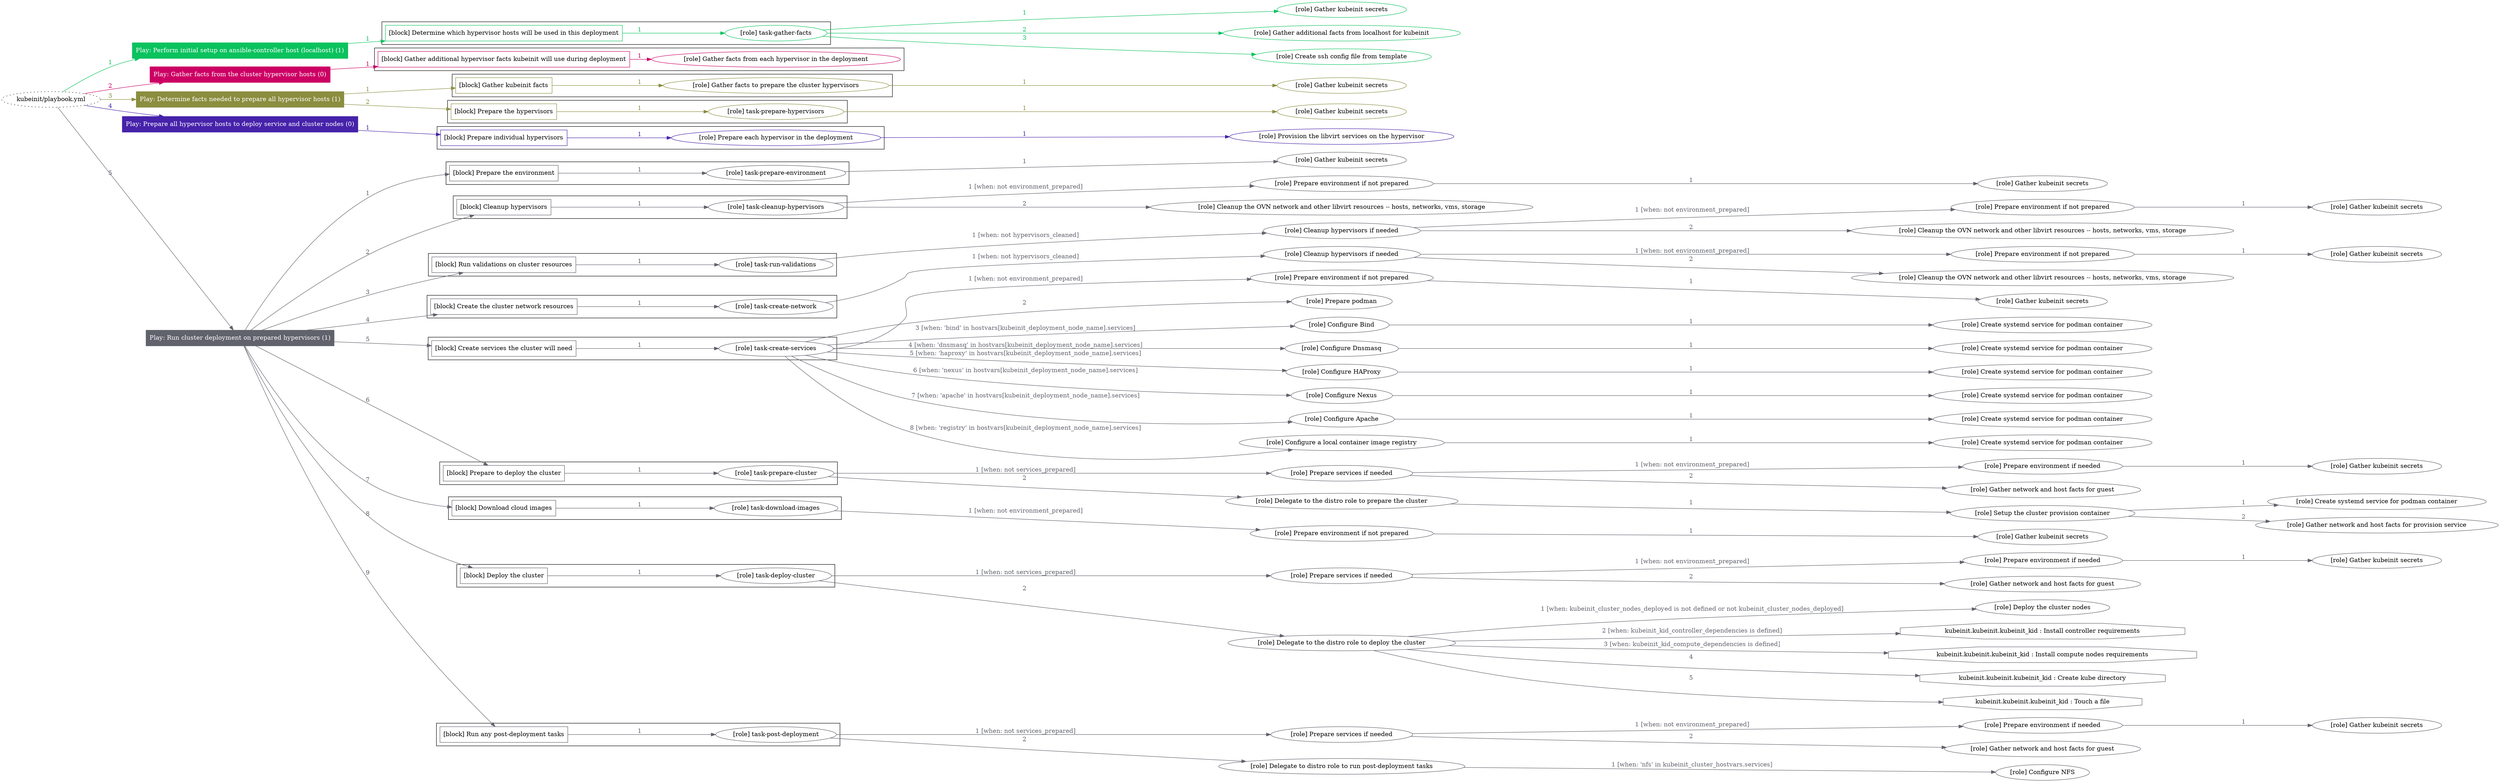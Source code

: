 digraph {
	graph [concentrate=true ordering=in rankdir=LR ratio=fill]
	edge [esep=5 sep=10]
	"kubeinit/playbook.yml" [URL="/home/runner/work/kubeinit/kubeinit/kubeinit/playbook.yml" id=playbook_d04b9fac style=dotted]
	play_dae2b257 [label="Play: Perform initial setup on ansible-controller host (localhost) (1)" URL="/home/runner/work/kubeinit/kubeinit/kubeinit/playbook.yml" color="#0ac25e" fontcolor="#ffffff" id=play_dae2b257 shape=box style=filled tooltip=localhost]
	"kubeinit/playbook.yml" -> play_dae2b257 [label="1 " color="#0ac25e" fontcolor="#0ac25e" id=edge_b0525928 labeltooltip="1 " tooltip="1 "]
	subgraph "Gather kubeinit secrets" {
		role_68f871bd [label="[role] Gather kubeinit secrets" URL="/home/runner/.ansible/collections/ansible_collections/kubeinit/kubeinit/roles/kubeinit_prepare/tasks/build_hypervisors_group.yml" color="#0ac25e" id=role_68f871bd tooltip="Gather kubeinit secrets"]
	}
	subgraph "Gather additional facts from localhost for kubeinit" {
		role_bbd6be92 [label="[role] Gather additional facts from localhost for kubeinit" URL="/home/runner/.ansible/collections/ansible_collections/kubeinit/kubeinit/roles/kubeinit_prepare/tasks/build_hypervisors_group.yml" color="#0ac25e" id=role_bbd6be92 tooltip="Gather additional facts from localhost for kubeinit"]
	}
	subgraph "Create ssh config file from template" {
		role_c55b4de2 [label="[role] Create ssh config file from template" URL="/home/runner/.ansible/collections/ansible_collections/kubeinit/kubeinit/roles/kubeinit_prepare/tasks/build_hypervisors_group.yml" color="#0ac25e" id=role_c55b4de2 tooltip="Create ssh config file from template"]
	}
	subgraph "task-gather-facts" {
		role_cd2ef3f7 [label="[role] task-gather-facts" URL="/home/runner/work/kubeinit/kubeinit/kubeinit/playbook.yml" color="#0ac25e" id=role_cd2ef3f7 tooltip="task-gather-facts"]
		role_cd2ef3f7 -> role_68f871bd [label="1 " color="#0ac25e" fontcolor="#0ac25e" id=edge_308d6caf labeltooltip="1 " tooltip="1 "]
		role_cd2ef3f7 -> role_bbd6be92 [label="2 " color="#0ac25e" fontcolor="#0ac25e" id=edge_2c42b551 labeltooltip="2 " tooltip="2 "]
		role_cd2ef3f7 -> role_c55b4de2 [label="3 " color="#0ac25e" fontcolor="#0ac25e" id=edge_3f8b7746 labeltooltip="3 " tooltip="3 "]
	}
	subgraph "Play: Perform initial setup on ansible-controller host (localhost) (1)" {
		play_dae2b257 -> block_2330720d [label=1 color="#0ac25e" fontcolor="#0ac25e" id=edge_ac3f3b2b labeltooltip=1 tooltip=1]
		subgraph cluster_block_2330720d {
			block_2330720d [label="[block] Determine which hypervisor hosts will be used in this deployment" URL="/home/runner/work/kubeinit/kubeinit/kubeinit/playbook.yml" color="#0ac25e" id=block_2330720d labeltooltip="Determine which hypervisor hosts will be used in this deployment" shape=box tooltip="Determine which hypervisor hosts will be used in this deployment"]
			block_2330720d -> role_cd2ef3f7 [label="1 " color="#0ac25e" fontcolor="#0ac25e" id=edge_1e18409c labeltooltip="1 " tooltip="1 "]
		}
	}
	play_361b98af [label="Play: Gather facts from the cluster hypervisor hosts (0)" URL="/home/runner/work/kubeinit/kubeinit/kubeinit/playbook.yml" color="#cc0064" fontcolor="#ffffff" id=play_361b98af shape=box style=filled tooltip="Play: Gather facts from the cluster hypervisor hosts (0)"]
	"kubeinit/playbook.yml" -> play_361b98af [label="2 " color="#cc0064" fontcolor="#cc0064" id=edge_6df8c5d2 labeltooltip="2 " tooltip="2 "]
	subgraph "Gather facts from each hypervisor in the deployment" {
		role_93c49d7b [label="[role] Gather facts from each hypervisor in the deployment" URL="/home/runner/work/kubeinit/kubeinit/kubeinit/playbook.yml" color="#cc0064" id=role_93c49d7b tooltip="Gather facts from each hypervisor in the deployment"]
	}
	subgraph "Play: Gather facts from the cluster hypervisor hosts (0)" {
		play_361b98af -> block_2b93437b [label=1 color="#cc0064" fontcolor="#cc0064" id=edge_3251dda2 labeltooltip=1 tooltip=1]
		subgraph cluster_block_2b93437b {
			block_2b93437b [label="[block] Gather additional hypervisor facts kubeinit will use during deployment" URL="/home/runner/work/kubeinit/kubeinit/kubeinit/playbook.yml" color="#cc0064" id=block_2b93437b labeltooltip="Gather additional hypervisor facts kubeinit will use during deployment" shape=box tooltip="Gather additional hypervisor facts kubeinit will use during deployment"]
			block_2b93437b -> role_93c49d7b [label="1 " color="#cc0064" fontcolor="#cc0064" id=edge_b95808f0 labeltooltip="1 " tooltip="1 "]
		}
	}
	play_ef2a1df7 [label="Play: Determine facts needed to prepare all hypervisor hosts (1)" URL="/home/runner/work/kubeinit/kubeinit/kubeinit/playbook.yml" color="#8b8d3f" fontcolor="#ffffff" id=play_ef2a1df7 shape=box style=filled tooltip=localhost]
	"kubeinit/playbook.yml" -> play_ef2a1df7 [label="3 " color="#8b8d3f" fontcolor="#8b8d3f" id=edge_41bd844a labeltooltip="3 " tooltip="3 "]
	subgraph "Gather kubeinit secrets" {
		role_0b7fd55c [label="[role] Gather kubeinit secrets" URL="/home/runner/.ansible/collections/ansible_collections/kubeinit/kubeinit/roles/kubeinit_prepare/tasks/gather_kubeinit_facts.yml" color="#8b8d3f" id=role_0b7fd55c tooltip="Gather kubeinit secrets"]
	}
	subgraph "Gather facts to prepare the cluster hypervisors" {
		role_75fc3d26 [label="[role] Gather facts to prepare the cluster hypervisors" URL="/home/runner/work/kubeinit/kubeinit/kubeinit/playbook.yml" color="#8b8d3f" id=role_75fc3d26 tooltip="Gather facts to prepare the cluster hypervisors"]
		role_75fc3d26 -> role_0b7fd55c [label="1 " color="#8b8d3f" fontcolor="#8b8d3f" id=edge_62abbb33 labeltooltip="1 " tooltip="1 "]
	}
	subgraph "Gather kubeinit secrets" {
		role_93b81ecd [label="[role] Gather kubeinit secrets" URL="/home/runner/.ansible/collections/ansible_collections/kubeinit/kubeinit/roles/kubeinit_prepare/tasks/gather_kubeinit_facts.yml" color="#8b8d3f" id=role_93b81ecd tooltip="Gather kubeinit secrets"]
	}
	subgraph "task-prepare-hypervisors" {
		role_0c8e5242 [label="[role] task-prepare-hypervisors" URL="/home/runner/work/kubeinit/kubeinit/kubeinit/playbook.yml" color="#8b8d3f" id=role_0c8e5242 tooltip="task-prepare-hypervisors"]
		role_0c8e5242 -> role_93b81ecd [label="1 " color="#8b8d3f" fontcolor="#8b8d3f" id=edge_afeb4377 labeltooltip="1 " tooltip="1 "]
	}
	subgraph "Play: Determine facts needed to prepare all hypervisor hosts (1)" {
		play_ef2a1df7 -> block_41b23792 [label=1 color="#8b8d3f" fontcolor="#8b8d3f" id=edge_93bee82a labeltooltip=1 tooltip=1]
		subgraph cluster_block_41b23792 {
			block_41b23792 [label="[block] Gather kubeinit facts" URL="/home/runner/work/kubeinit/kubeinit/kubeinit/playbook.yml" color="#8b8d3f" id=block_41b23792 labeltooltip="Gather kubeinit facts" shape=box tooltip="Gather kubeinit facts"]
			block_41b23792 -> role_75fc3d26 [label="1 " color="#8b8d3f" fontcolor="#8b8d3f" id=edge_e7b21f41 labeltooltip="1 " tooltip="1 "]
		}
		play_ef2a1df7 -> block_cc54f566 [label=2 color="#8b8d3f" fontcolor="#8b8d3f" id=edge_fee262c5 labeltooltip=2 tooltip=2]
		subgraph cluster_block_cc54f566 {
			block_cc54f566 [label="[block] Prepare the hypervisors" URL="/home/runner/work/kubeinit/kubeinit/kubeinit/playbook.yml" color="#8b8d3f" id=block_cc54f566 labeltooltip="Prepare the hypervisors" shape=box tooltip="Prepare the hypervisors"]
			block_cc54f566 -> role_0c8e5242 [label="1 " color="#8b8d3f" fontcolor="#8b8d3f" id=edge_d5ca8726 labeltooltip="1 " tooltip="1 "]
		}
	}
	play_e083c484 [label="Play: Prepare all hypervisor hosts to deploy service and cluster nodes (0)" URL="/home/runner/work/kubeinit/kubeinit/kubeinit/playbook.yml" color="#4622aa" fontcolor="#ffffff" id=play_e083c484 shape=box style=filled tooltip="Play: Prepare all hypervisor hosts to deploy service and cluster nodes (0)"]
	"kubeinit/playbook.yml" -> play_e083c484 [label="4 " color="#4622aa" fontcolor="#4622aa" id=edge_d5dc6f04 labeltooltip="4 " tooltip="4 "]
	subgraph "Provision the libvirt services on the hypervisor" {
		role_3fbd3aa2 [label="[role] Provision the libvirt services on the hypervisor" URL="/home/runner/.ansible/collections/ansible_collections/kubeinit/kubeinit/roles/kubeinit_prepare/tasks/prepare_hypervisor.yml" color="#4622aa" id=role_3fbd3aa2 tooltip="Provision the libvirt services on the hypervisor"]
	}
	subgraph "Prepare each hypervisor in the deployment" {
		role_e6c6bbe9 [label="[role] Prepare each hypervisor in the deployment" URL="/home/runner/work/kubeinit/kubeinit/kubeinit/playbook.yml" color="#4622aa" id=role_e6c6bbe9 tooltip="Prepare each hypervisor in the deployment"]
		role_e6c6bbe9 -> role_3fbd3aa2 [label="1 " color="#4622aa" fontcolor="#4622aa" id=edge_4e8d3749 labeltooltip="1 " tooltip="1 "]
	}
	subgraph "Play: Prepare all hypervisor hosts to deploy service and cluster nodes (0)" {
		play_e083c484 -> block_162779a1 [label=1 color="#4622aa" fontcolor="#4622aa" id=edge_9acce326 labeltooltip=1 tooltip=1]
		subgraph cluster_block_162779a1 {
			block_162779a1 [label="[block] Prepare individual hypervisors" URL="/home/runner/work/kubeinit/kubeinit/kubeinit/playbook.yml" color="#4622aa" id=block_162779a1 labeltooltip="Prepare individual hypervisors" shape=box tooltip="Prepare individual hypervisors"]
			block_162779a1 -> role_e6c6bbe9 [label="1 " color="#4622aa" fontcolor="#4622aa" id=edge_32e04a29 labeltooltip="1 " tooltip="1 "]
		}
	}
	play_909f6cee [label="Play: Run cluster deployment on prepared hypervisors (1)" URL="/home/runner/work/kubeinit/kubeinit/kubeinit/playbook.yml" color="#60626c" fontcolor="#ffffff" id=play_909f6cee shape=box style=filled tooltip=localhost]
	"kubeinit/playbook.yml" -> play_909f6cee [label="5 " color="#60626c" fontcolor="#60626c" id=edge_73216ad0 labeltooltip="5 " tooltip="5 "]
	subgraph "Gather kubeinit secrets" {
		role_48bee219 [label="[role] Gather kubeinit secrets" URL="/home/runner/.ansible/collections/ansible_collections/kubeinit/kubeinit/roles/kubeinit_prepare/tasks/gather_kubeinit_facts.yml" color="#60626c" id=role_48bee219 tooltip="Gather kubeinit secrets"]
	}
	subgraph "task-prepare-environment" {
		role_1335f0db [label="[role] task-prepare-environment" URL="/home/runner/work/kubeinit/kubeinit/kubeinit/playbook.yml" color="#60626c" id=role_1335f0db tooltip="task-prepare-environment"]
		role_1335f0db -> role_48bee219 [label="1 " color="#60626c" fontcolor="#60626c" id=edge_1592f550 labeltooltip="1 " tooltip="1 "]
	}
	subgraph "Gather kubeinit secrets" {
		role_7d359e18 [label="[role] Gather kubeinit secrets" URL="/home/runner/.ansible/collections/ansible_collections/kubeinit/kubeinit/roles/kubeinit_prepare/tasks/gather_kubeinit_facts.yml" color="#60626c" id=role_7d359e18 tooltip="Gather kubeinit secrets"]
	}
	subgraph "Prepare environment if not prepared" {
		role_b53bdec8 [label="[role] Prepare environment if not prepared" URL="/home/runner/.ansible/collections/ansible_collections/kubeinit/kubeinit/roles/kubeinit_prepare/tasks/cleanup_hypervisors.yml" color="#60626c" id=role_b53bdec8 tooltip="Prepare environment if not prepared"]
		role_b53bdec8 -> role_7d359e18 [label="1 " color="#60626c" fontcolor="#60626c" id=edge_25ac72e7 labeltooltip="1 " tooltip="1 "]
	}
	subgraph "Cleanup the OVN network and other libvirt resources -- hosts, networks, vms, storage" {
		role_fb33eeb6 [label="[role] Cleanup the OVN network and other libvirt resources -- hosts, networks, vms, storage" URL="/home/runner/.ansible/collections/ansible_collections/kubeinit/kubeinit/roles/kubeinit_prepare/tasks/cleanup_hypervisors.yml" color="#60626c" id=role_fb33eeb6 tooltip="Cleanup the OVN network and other libvirt resources -- hosts, networks, vms, storage"]
	}
	subgraph "task-cleanup-hypervisors" {
		role_f6276e3c [label="[role] task-cleanup-hypervisors" URL="/home/runner/work/kubeinit/kubeinit/kubeinit/playbook.yml" color="#60626c" id=role_f6276e3c tooltip="task-cleanup-hypervisors"]
		role_f6276e3c -> role_b53bdec8 [label="1 [when: not environment_prepared]" color="#60626c" fontcolor="#60626c" id=edge_5713892d labeltooltip="1 [when: not environment_prepared]" tooltip="1 [when: not environment_prepared]"]
		role_f6276e3c -> role_fb33eeb6 [label="2 " color="#60626c" fontcolor="#60626c" id=edge_0abfe370 labeltooltip="2 " tooltip="2 "]
	}
	subgraph "Gather kubeinit secrets" {
		role_727a572a [label="[role] Gather kubeinit secrets" URL="/home/runner/.ansible/collections/ansible_collections/kubeinit/kubeinit/roles/kubeinit_prepare/tasks/gather_kubeinit_facts.yml" color="#60626c" id=role_727a572a tooltip="Gather kubeinit secrets"]
	}
	subgraph "Prepare environment if not prepared" {
		role_66f47a2d [label="[role] Prepare environment if not prepared" URL="/home/runner/.ansible/collections/ansible_collections/kubeinit/kubeinit/roles/kubeinit_prepare/tasks/cleanup_hypervisors.yml" color="#60626c" id=role_66f47a2d tooltip="Prepare environment if not prepared"]
		role_66f47a2d -> role_727a572a [label="1 " color="#60626c" fontcolor="#60626c" id=edge_3e248a0c labeltooltip="1 " tooltip="1 "]
	}
	subgraph "Cleanup the OVN network and other libvirt resources -- hosts, networks, vms, storage" {
		role_c1a157b7 [label="[role] Cleanup the OVN network and other libvirt resources -- hosts, networks, vms, storage" URL="/home/runner/.ansible/collections/ansible_collections/kubeinit/kubeinit/roles/kubeinit_prepare/tasks/cleanup_hypervisors.yml" color="#60626c" id=role_c1a157b7 tooltip="Cleanup the OVN network and other libvirt resources -- hosts, networks, vms, storage"]
	}
	subgraph "Cleanup hypervisors if needed" {
		role_ae9f76d5 [label="[role] Cleanup hypervisors if needed" URL="/home/runner/.ansible/collections/ansible_collections/kubeinit/kubeinit/roles/kubeinit_validations/tasks/main.yml" color="#60626c" id=role_ae9f76d5 tooltip="Cleanup hypervisors if needed"]
		role_ae9f76d5 -> role_66f47a2d [label="1 [when: not environment_prepared]" color="#60626c" fontcolor="#60626c" id=edge_8b8608ca labeltooltip="1 [when: not environment_prepared]" tooltip="1 [when: not environment_prepared]"]
		role_ae9f76d5 -> role_c1a157b7 [label="2 " color="#60626c" fontcolor="#60626c" id=edge_a289428a labeltooltip="2 " tooltip="2 "]
	}
	subgraph "task-run-validations" {
		role_b8e8f470 [label="[role] task-run-validations" URL="/home/runner/work/kubeinit/kubeinit/kubeinit/playbook.yml" color="#60626c" id=role_b8e8f470 tooltip="task-run-validations"]
		role_b8e8f470 -> role_ae9f76d5 [label="1 [when: not hypervisors_cleaned]" color="#60626c" fontcolor="#60626c" id=edge_3e4894f2 labeltooltip="1 [when: not hypervisors_cleaned]" tooltip="1 [when: not hypervisors_cleaned]"]
	}
	subgraph "Gather kubeinit secrets" {
		role_f79d6a94 [label="[role] Gather kubeinit secrets" URL="/home/runner/.ansible/collections/ansible_collections/kubeinit/kubeinit/roles/kubeinit_prepare/tasks/gather_kubeinit_facts.yml" color="#60626c" id=role_f79d6a94 tooltip="Gather kubeinit secrets"]
	}
	subgraph "Prepare environment if not prepared" {
		role_cff86378 [label="[role] Prepare environment if not prepared" URL="/home/runner/.ansible/collections/ansible_collections/kubeinit/kubeinit/roles/kubeinit_prepare/tasks/cleanup_hypervisors.yml" color="#60626c" id=role_cff86378 tooltip="Prepare environment if not prepared"]
		role_cff86378 -> role_f79d6a94 [label="1 " color="#60626c" fontcolor="#60626c" id=edge_c6fdcae2 labeltooltip="1 " tooltip="1 "]
	}
	subgraph "Cleanup the OVN network and other libvirt resources -- hosts, networks, vms, storage" {
		role_0411df92 [label="[role] Cleanup the OVN network and other libvirt resources -- hosts, networks, vms, storage" URL="/home/runner/.ansible/collections/ansible_collections/kubeinit/kubeinit/roles/kubeinit_prepare/tasks/cleanup_hypervisors.yml" color="#60626c" id=role_0411df92 tooltip="Cleanup the OVN network and other libvirt resources -- hosts, networks, vms, storage"]
	}
	subgraph "Cleanup hypervisors if needed" {
		role_b1505494 [label="[role] Cleanup hypervisors if needed" URL="/home/runner/.ansible/collections/ansible_collections/kubeinit/kubeinit/roles/kubeinit_libvirt/tasks/create_network.yml" color="#60626c" id=role_b1505494 tooltip="Cleanup hypervisors if needed"]
		role_b1505494 -> role_cff86378 [label="1 [when: not environment_prepared]" color="#60626c" fontcolor="#60626c" id=edge_200983b6 labeltooltip="1 [when: not environment_prepared]" tooltip="1 [when: not environment_prepared]"]
		role_b1505494 -> role_0411df92 [label="2 " color="#60626c" fontcolor="#60626c" id=edge_77bb0a9b labeltooltip="2 " tooltip="2 "]
	}
	subgraph "task-create-network" {
		role_3da6e027 [label="[role] task-create-network" URL="/home/runner/work/kubeinit/kubeinit/kubeinit/playbook.yml" color="#60626c" id=role_3da6e027 tooltip="task-create-network"]
		role_3da6e027 -> role_b1505494 [label="1 [when: not hypervisors_cleaned]" color="#60626c" fontcolor="#60626c" id=edge_78e9867d labeltooltip="1 [when: not hypervisors_cleaned]" tooltip="1 [when: not hypervisors_cleaned]"]
	}
	subgraph "Gather kubeinit secrets" {
		role_5b8335b8 [label="[role] Gather kubeinit secrets" URL="/home/runner/.ansible/collections/ansible_collections/kubeinit/kubeinit/roles/kubeinit_prepare/tasks/gather_kubeinit_facts.yml" color="#60626c" id=role_5b8335b8 tooltip="Gather kubeinit secrets"]
	}
	subgraph "Prepare environment if not prepared" {
		role_5f011412 [label="[role] Prepare environment if not prepared" URL="/home/runner/.ansible/collections/ansible_collections/kubeinit/kubeinit/roles/kubeinit_services/tasks/main.yml" color="#60626c" id=role_5f011412 tooltip="Prepare environment if not prepared"]
		role_5f011412 -> role_5b8335b8 [label="1 " color="#60626c" fontcolor="#60626c" id=edge_a1e283ba labeltooltip="1 " tooltip="1 "]
	}
	subgraph "Prepare podman" {
		role_54642a93 [label="[role] Prepare podman" URL="/home/runner/.ansible/collections/ansible_collections/kubeinit/kubeinit/roles/kubeinit_services/tasks/00_create_service_pod.yml" color="#60626c" id=role_54642a93 tooltip="Prepare podman"]
	}
	subgraph "Create systemd service for podman container" {
		role_2922016f [label="[role] Create systemd service for podman container" URL="/home/runner/.ansible/collections/ansible_collections/kubeinit/kubeinit/roles/kubeinit_bind/tasks/main.yml" color="#60626c" id=role_2922016f tooltip="Create systemd service for podman container"]
	}
	subgraph "Configure Bind" {
		role_92d474db [label="[role] Configure Bind" URL="/home/runner/.ansible/collections/ansible_collections/kubeinit/kubeinit/roles/kubeinit_services/tasks/start_services_containers.yml" color="#60626c" id=role_92d474db tooltip="Configure Bind"]
		role_92d474db -> role_2922016f [label="1 " color="#60626c" fontcolor="#60626c" id=edge_16b0b652 labeltooltip="1 " tooltip="1 "]
	}
	subgraph "Create systemd service for podman container" {
		role_1b77ad25 [label="[role] Create systemd service for podman container" URL="/home/runner/.ansible/collections/ansible_collections/kubeinit/kubeinit/roles/kubeinit_dnsmasq/tasks/main.yml" color="#60626c" id=role_1b77ad25 tooltip="Create systemd service for podman container"]
	}
	subgraph "Configure Dnsmasq" {
		role_8572cb24 [label="[role] Configure Dnsmasq" URL="/home/runner/.ansible/collections/ansible_collections/kubeinit/kubeinit/roles/kubeinit_services/tasks/start_services_containers.yml" color="#60626c" id=role_8572cb24 tooltip="Configure Dnsmasq"]
		role_8572cb24 -> role_1b77ad25 [label="1 " color="#60626c" fontcolor="#60626c" id=edge_1991e345 labeltooltip="1 " tooltip="1 "]
	}
	subgraph "Create systemd service for podman container" {
		role_82ca02b4 [label="[role] Create systemd service for podman container" URL="/home/runner/.ansible/collections/ansible_collections/kubeinit/kubeinit/roles/kubeinit_haproxy/tasks/main.yml" color="#60626c" id=role_82ca02b4 tooltip="Create systemd service for podman container"]
	}
	subgraph "Configure HAProxy" {
		role_d944131d [label="[role] Configure HAProxy" URL="/home/runner/.ansible/collections/ansible_collections/kubeinit/kubeinit/roles/kubeinit_services/tasks/start_services_containers.yml" color="#60626c" id=role_d944131d tooltip="Configure HAProxy"]
		role_d944131d -> role_82ca02b4 [label="1 " color="#60626c" fontcolor="#60626c" id=edge_620bf124 labeltooltip="1 " tooltip="1 "]
	}
	subgraph "Create systemd service for podman container" {
		role_42a36135 [label="[role] Create systemd service for podman container" URL="/home/runner/.ansible/collections/ansible_collections/kubeinit/kubeinit/roles/kubeinit_nexus/tasks/main.yml" color="#60626c" id=role_42a36135 tooltip="Create systemd service for podman container"]
	}
	subgraph "Configure Nexus" {
		role_d71c19a3 [label="[role] Configure Nexus" URL="/home/runner/.ansible/collections/ansible_collections/kubeinit/kubeinit/roles/kubeinit_services/tasks/start_services_containers.yml" color="#60626c" id=role_d71c19a3 tooltip="Configure Nexus"]
		role_d71c19a3 -> role_42a36135 [label="1 " color="#60626c" fontcolor="#60626c" id=edge_8336289f labeltooltip="1 " tooltip="1 "]
	}
	subgraph "Create systemd service for podman container" {
		role_6c6cf5c5 [label="[role] Create systemd service for podman container" URL="/home/runner/.ansible/collections/ansible_collections/kubeinit/kubeinit/roles/kubeinit_apache/tasks/main.yml" color="#60626c" id=role_6c6cf5c5 tooltip="Create systemd service for podman container"]
	}
	subgraph "Configure Apache" {
		role_0534fe52 [label="[role] Configure Apache" URL="/home/runner/.ansible/collections/ansible_collections/kubeinit/kubeinit/roles/kubeinit_services/tasks/start_services_containers.yml" color="#60626c" id=role_0534fe52 tooltip="Configure Apache"]
		role_0534fe52 -> role_6c6cf5c5 [label="1 " color="#60626c" fontcolor="#60626c" id=edge_310597f1 labeltooltip="1 " tooltip="1 "]
	}
	subgraph "Create systemd service for podman container" {
		role_32da035d [label="[role] Create systemd service for podman container" URL="/home/runner/.ansible/collections/ansible_collections/kubeinit/kubeinit/roles/kubeinit_registry/tasks/main.yml" color="#60626c" id=role_32da035d tooltip="Create systemd service for podman container"]
	}
	subgraph "Configure a local container image registry" {
		role_3a3a7101 [label="[role] Configure a local container image registry" URL="/home/runner/.ansible/collections/ansible_collections/kubeinit/kubeinit/roles/kubeinit_services/tasks/start_services_containers.yml" color="#60626c" id=role_3a3a7101 tooltip="Configure a local container image registry"]
		role_3a3a7101 -> role_32da035d [label="1 " color="#60626c" fontcolor="#60626c" id=edge_4f587748 labeltooltip="1 " tooltip="1 "]
	}
	subgraph "task-create-services" {
		role_445d7236 [label="[role] task-create-services" URL="/home/runner/work/kubeinit/kubeinit/kubeinit/playbook.yml" color="#60626c" id=role_445d7236 tooltip="task-create-services"]
		role_445d7236 -> role_5f011412 [label="1 [when: not environment_prepared]" color="#60626c" fontcolor="#60626c" id=edge_701e9c2a labeltooltip="1 [when: not environment_prepared]" tooltip="1 [when: not environment_prepared]"]
		role_445d7236 -> role_54642a93 [label="2 " color="#60626c" fontcolor="#60626c" id=edge_f5965764 labeltooltip="2 " tooltip="2 "]
		role_445d7236 -> role_92d474db [label="3 [when: 'bind' in hostvars[kubeinit_deployment_node_name].services]" color="#60626c" fontcolor="#60626c" id=edge_cc84e333 labeltooltip="3 [when: 'bind' in hostvars[kubeinit_deployment_node_name].services]" tooltip="3 [when: 'bind' in hostvars[kubeinit_deployment_node_name].services]"]
		role_445d7236 -> role_8572cb24 [label="4 [when: 'dnsmasq' in hostvars[kubeinit_deployment_node_name].services]" color="#60626c" fontcolor="#60626c" id=edge_a297c81a labeltooltip="4 [when: 'dnsmasq' in hostvars[kubeinit_deployment_node_name].services]" tooltip="4 [when: 'dnsmasq' in hostvars[kubeinit_deployment_node_name].services]"]
		role_445d7236 -> role_d944131d [label="5 [when: 'haproxy' in hostvars[kubeinit_deployment_node_name].services]" color="#60626c" fontcolor="#60626c" id=edge_b150849b labeltooltip="5 [when: 'haproxy' in hostvars[kubeinit_deployment_node_name].services]" tooltip="5 [when: 'haproxy' in hostvars[kubeinit_deployment_node_name].services]"]
		role_445d7236 -> role_d71c19a3 [label="6 [when: 'nexus' in hostvars[kubeinit_deployment_node_name].services]" color="#60626c" fontcolor="#60626c" id=edge_67bb63c9 labeltooltip="6 [when: 'nexus' in hostvars[kubeinit_deployment_node_name].services]" tooltip="6 [when: 'nexus' in hostvars[kubeinit_deployment_node_name].services]"]
		role_445d7236 -> role_0534fe52 [label="7 [when: 'apache' in hostvars[kubeinit_deployment_node_name].services]" color="#60626c" fontcolor="#60626c" id=edge_e006609e labeltooltip="7 [when: 'apache' in hostvars[kubeinit_deployment_node_name].services]" tooltip="7 [when: 'apache' in hostvars[kubeinit_deployment_node_name].services]"]
		role_445d7236 -> role_3a3a7101 [label="8 [when: 'registry' in hostvars[kubeinit_deployment_node_name].services]" color="#60626c" fontcolor="#60626c" id=edge_f6533450 labeltooltip="8 [when: 'registry' in hostvars[kubeinit_deployment_node_name].services]" tooltip="8 [when: 'registry' in hostvars[kubeinit_deployment_node_name].services]"]
	}
	subgraph "Gather kubeinit secrets" {
		role_e6adb061 [label="[role] Gather kubeinit secrets" URL="/home/runner/.ansible/collections/ansible_collections/kubeinit/kubeinit/roles/kubeinit_prepare/tasks/gather_kubeinit_facts.yml" color="#60626c" id=role_e6adb061 tooltip="Gather kubeinit secrets"]
	}
	subgraph "Prepare environment if needed" {
		role_7a6b3efe [label="[role] Prepare environment if needed" URL="/home/runner/.ansible/collections/ansible_collections/kubeinit/kubeinit/roles/kubeinit_services/tasks/prepare_services.yml" color="#60626c" id=role_7a6b3efe tooltip="Prepare environment if needed"]
		role_7a6b3efe -> role_e6adb061 [label="1 " color="#60626c" fontcolor="#60626c" id=edge_c760916d labeltooltip="1 " tooltip="1 "]
	}
	subgraph "Gather network and host facts for guest" {
		role_f5208cf9 [label="[role] Gather network and host facts for guest" URL="/home/runner/.ansible/collections/ansible_collections/kubeinit/kubeinit/roles/kubeinit_services/tasks/prepare_services.yml" color="#60626c" id=role_f5208cf9 tooltip="Gather network and host facts for guest"]
	}
	subgraph "Prepare services if needed" {
		role_83df28ab [label="[role] Prepare services if needed" URL="/home/runner/.ansible/collections/ansible_collections/kubeinit/kubeinit/roles/kubeinit_prepare/tasks/prepare_cluster.yml" color="#60626c" id=role_83df28ab tooltip="Prepare services if needed"]
		role_83df28ab -> role_7a6b3efe [label="1 [when: not environment_prepared]" color="#60626c" fontcolor="#60626c" id=edge_97eaa1c0 labeltooltip="1 [when: not environment_prepared]" tooltip="1 [when: not environment_prepared]"]
		role_83df28ab -> role_f5208cf9 [label="2 " color="#60626c" fontcolor="#60626c" id=edge_754b1e53 labeltooltip="2 " tooltip="2 "]
	}
	subgraph "Create systemd service for podman container" {
		role_93ce04b0 [label="[role] Create systemd service for podman container" URL="/home/runner/.ansible/collections/ansible_collections/kubeinit/kubeinit/roles/kubeinit_services/tasks/create_provision_container.yml" color="#60626c" id=role_93ce04b0 tooltip="Create systemd service for podman container"]
	}
	subgraph "Gather network and host facts for provision service" {
		role_96fc50a1 [label="[role] Gather network and host facts for provision service" URL="/home/runner/.ansible/collections/ansible_collections/kubeinit/kubeinit/roles/kubeinit_services/tasks/create_provision_container.yml" color="#60626c" id=role_96fc50a1 tooltip="Gather network and host facts for provision service"]
	}
	subgraph "Setup the cluster provision container" {
		role_f3704e34 [label="[role] Setup the cluster provision container" URL="/home/runner/.ansible/collections/ansible_collections/kubeinit/kubeinit/roles/kubeinit_kid/tasks/prepare_cluster.yml" color="#60626c" id=role_f3704e34 tooltip="Setup the cluster provision container"]
		role_f3704e34 -> role_93ce04b0 [label="1 " color="#60626c" fontcolor="#60626c" id=edge_960a84c9 labeltooltip="1 " tooltip="1 "]
		role_f3704e34 -> role_96fc50a1 [label="2 " color="#60626c" fontcolor="#60626c" id=edge_58a0d25b labeltooltip="2 " tooltip="2 "]
	}
	subgraph "Delegate to the distro role to prepare the cluster" {
		role_9a6ec90e [label="[role] Delegate to the distro role to prepare the cluster" URL="/home/runner/.ansible/collections/ansible_collections/kubeinit/kubeinit/roles/kubeinit_prepare/tasks/prepare_cluster.yml" color="#60626c" id=role_9a6ec90e tooltip="Delegate to the distro role to prepare the cluster"]
		role_9a6ec90e -> role_f3704e34 [label="1 " color="#60626c" fontcolor="#60626c" id=edge_626a48ab labeltooltip="1 " tooltip="1 "]
	}
	subgraph "task-prepare-cluster" {
		role_abbef844 [label="[role] task-prepare-cluster" URL="/home/runner/work/kubeinit/kubeinit/kubeinit/playbook.yml" color="#60626c" id=role_abbef844 tooltip="task-prepare-cluster"]
		role_abbef844 -> role_83df28ab [label="1 [when: not services_prepared]" color="#60626c" fontcolor="#60626c" id=edge_4524fe62 labeltooltip="1 [when: not services_prepared]" tooltip="1 [when: not services_prepared]"]
		role_abbef844 -> role_9a6ec90e [label="2 " color="#60626c" fontcolor="#60626c" id=edge_b35387e1 labeltooltip="2 " tooltip="2 "]
	}
	subgraph "Gather kubeinit secrets" {
		role_3bd0cb79 [label="[role] Gather kubeinit secrets" URL="/home/runner/.ansible/collections/ansible_collections/kubeinit/kubeinit/roles/kubeinit_prepare/tasks/gather_kubeinit_facts.yml" color="#60626c" id=role_3bd0cb79 tooltip="Gather kubeinit secrets"]
	}
	subgraph "Prepare environment if not prepared" {
		role_87507783 [label="[role] Prepare environment if not prepared" URL="/home/runner/.ansible/collections/ansible_collections/kubeinit/kubeinit/roles/kubeinit_libvirt/tasks/download_cloud_images.yml" color="#60626c" id=role_87507783 tooltip="Prepare environment if not prepared"]
		role_87507783 -> role_3bd0cb79 [label="1 " color="#60626c" fontcolor="#60626c" id=edge_ab5f6ec6 labeltooltip="1 " tooltip="1 "]
	}
	subgraph "task-download-images" {
		role_d11324bc [label="[role] task-download-images" URL="/home/runner/work/kubeinit/kubeinit/kubeinit/playbook.yml" color="#60626c" id=role_d11324bc tooltip="task-download-images"]
		role_d11324bc -> role_87507783 [label="1 [when: not environment_prepared]" color="#60626c" fontcolor="#60626c" id=edge_f71ec7ed labeltooltip="1 [when: not environment_prepared]" tooltip="1 [when: not environment_prepared]"]
	}
	subgraph "Gather kubeinit secrets" {
		role_f3c38439 [label="[role] Gather kubeinit secrets" URL="/home/runner/.ansible/collections/ansible_collections/kubeinit/kubeinit/roles/kubeinit_prepare/tasks/gather_kubeinit_facts.yml" color="#60626c" id=role_f3c38439 tooltip="Gather kubeinit secrets"]
	}
	subgraph "Prepare environment if needed" {
		role_0dc90766 [label="[role] Prepare environment if needed" URL="/home/runner/.ansible/collections/ansible_collections/kubeinit/kubeinit/roles/kubeinit_services/tasks/prepare_services.yml" color="#60626c" id=role_0dc90766 tooltip="Prepare environment if needed"]
		role_0dc90766 -> role_f3c38439 [label="1 " color="#60626c" fontcolor="#60626c" id=edge_d2d1cb9f labeltooltip="1 " tooltip="1 "]
	}
	subgraph "Gather network and host facts for guest" {
		role_9dcdaf3d [label="[role] Gather network and host facts for guest" URL="/home/runner/.ansible/collections/ansible_collections/kubeinit/kubeinit/roles/kubeinit_services/tasks/prepare_services.yml" color="#60626c" id=role_9dcdaf3d tooltip="Gather network and host facts for guest"]
	}
	subgraph "Prepare services if needed" {
		role_8204e34b [label="[role] Prepare services if needed" URL="/home/runner/.ansible/collections/ansible_collections/kubeinit/kubeinit/roles/kubeinit_prepare/tasks/deploy_cluster.yml" color="#60626c" id=role_8204e34b tooltip="Prepare services if needed"]
		role_8204e34b -> role_0dc90766 [label="1 [when: not environment_prepared]" color="#60626c" fontcolor="#60626c" id=edge_cd0259b6 labeltooltip="1 [when: not environment_prepared]" tooltip="1 [when: not environment_prepared]"]
		role_8204e34b -> role_9dcdaf3d [label="2 " color="#60626c" fontcolor="#60626c" id=edge_bd66084f labeltooltip="2 " tooltip="2 "]
	}
	subgraph "Deploy the cluster nodes" {
		role_194c3578 [label="[role] Deploy the cluster nodes" URL="/home/runner/.ansible/collections/ansible_collections/kubeinit/kubeinit/roles/kubeinit_kid/tasks/main.yml" color="#60626c" id=role_194c3578 tooltip="Deploy the cluster nodes"]
	}
	subgraph "Delegate to the distro role to deploy the cluster" {
		role_277446cd [label="[role] Delegate to the distro role to deploy the cluster" URL="/home/runner/.ansible/collections/ansible_collections/kubeinit/kubeinit/roles/kubeinit_prepare/tasks/deploy_cluster.yml" color="#60626c" id=role_277446cd tooltip="Delegate to the distro role to deploy the cluster"]
		role_277446cd -> role_194c3578 [label="1 [when: kubeinit_cluster_nodes_deployed is not defined or not kubeinit_cluster_nodes_deployed]" color="#60626c" fontcolor="#60626c" id=edge_f2db2655 labeltooltip="1 [when: kubeinit_cluster_nodes_deployed is not defined or not kubeinit_cluster_nodes_deployed]" tooltip="1 [when: kubeinit_cluster_nodes_deployed is not defined or not kubeinit_cluster_nodes_deployed]"]
		task_485d8c74 [label="kubeinit.kubeinit.kubeinit_kid : Install controller requirements" URL="/home/runner/.ansible/collections/ansible_collections/kubeinit/kubeinit/roles/kubeinit_kid/tasks/main.yml" color="#60626c" id=task_485d8c74 shape=octagon tooltip="kubeinit.kubeinit.kubeinit_kid : Install controller requirements"]
		role_277446cd -> task_485d8c74 [label="2 [when: kubeinit_kid_controller_dependencies is defined]" color="#60626c" fontcolor="#60626c" id=edge_4ff5e2c7 labeltooltip="2 [when: kubeinit_kid_controller_dependencies is defined]" tooltip="2 [when: kubeinit_kid_controller_dependencies is defined]"]
		task_ef00f735 [label="kubeinit.kubeinit.kubeinit_kid : Install compute nodes requirements" URL="/home/runner/.ansible/collections/ansible_collections/kubeinit/kubeinit/roles/kubeinit_kid/tasks/main.yml" color="#60626c" id=task_ef00f735 shape=octagon tooltip="kubeinit.kubeinit.kubeinit_kid : Install compute nodes requirements"]
		role_277446cd -> task_ef00f735 [label="3 [when: kubeinit_kid_compute_dependencies is defined]" color="#60626c" fontcolor="#60626c" id=edge_8dd2c194 labeltooltip="3 [when: kubeinit_kid_compute_dependencies is defined]" tooltip="3 [when: kubeinit_kid_compute_dependencies is defined]"]
		task_fbefccbc [label="kubeinit.kubeinit.kubeinit_kid : Create kube directory" URL="/home/runner/.ansible/collections/ansible_collections/kubeinit/kubeinit/roles/kubeinit_kid/tasks/main.yml" color="#60626c" id=task_fbefccbc shape=octagon tooltip="kubeinit.kubeinit.kubeinit_kid : Create kube directory"]
		role_277446cd -> task_fbefccbc [label="4 " color="#60626c" fontcolor="#60626c" id=edge_a341adda labeltooltip="4 " tooltip="4 "]
		task_4f9972b0 [label="kubeinit.kubeinit.kubeinit_kid : Touch a file" URL="/home/runner/.ansible/collections/ansible_collections/kubeinit/kubeinit/roles/kubeinit_kid/tasks/main.yml" color="#60626c" id=task_4f9972b0 shape=octagon tooltip="kubeinit.kubeinit.kubeinit_kid : Touch a file"]
		role_277446cd -> task_4f9972b0 [label="5 " color="#60626c" fontcolor="#60626c" id=edge_fa0813b2 labeltooltip="5 " tooltip="5 "]
	}
	subgraph "task-deploy-cluster" {
		role_be400008 [label="[role] task-deploy-cluster" URL="/home/runner/work/kubeinit/kubeinit/kubeinit/playbook.yml" color="#60626c" id=role_be400008 tooltip="task-deploy-cluster"]
		role_be400008 -> role_8204e34b [label="1 [when: not services_prepared]" color="#60626c" fontcolor="#60626c" id=edge_1f141183 labeltooltip="1 [when: not services_prepared]" tooltip="1 [when: not services_prepared]"]
		role_be400008 -> role_277446cd [label="2 " color="#60626c" fontcolor="#60626c" id=edge_19570cb1 labeltooltip="2 " tooltip="2 "]
	}
	subgraph "Gather kubeinit secrets" {
		role_597432be [label="[role] Gather kubeinit secrets" URL="/home/runner/.ansible/collections/ansible_collections/kubeinit/kubeinit/roles/kubeinit_prepare/tasks/gather_kubeinit_facts.yml" color="#60626c" id=role_597432be tooltip="Gather kubeinit secrets"]
	}
	subgraph "Prepare environment if needed" {
		role_82bff0ab [label="[role] Prepare environment if needed" URL="/home/runner/.ansible/collections/ansible_collections/kubeinit/kubeinit/roles/kubeinit_services/tasks/prepare_services.yml" color="#60626c" id=role_82bff0ab tooltip="Prepare environment if needed"]
		role_82bff0ab -> role_597432be [label="1 " color="#60626c" fontcolor="#60626c" id=edge_0c4d9ef9 labeltooltip="1 " tooltip="1 "]
	}
	subgraph "Gather network and host facts for guest" {
		role_1521ebce [label="[role] Gather network and host facts for guest" URL="/home/runner/.ansible/collections/ansible_collections/kubeinit/kubeinit/roles/kubeinit_services/tasks/prepare_services.yml" color="#60626c" id=role_1521ebce tooltip="Gather network and host facts for guest"]
	}
	subgraph "Prepare services if needed" {
		role_97a99740 [label="[role] Prepare services if needed" URL="/home/runner/.ansible/collections/ansible_collections/kubeinit/kubeinit/roles/kubeinit_prepare/tasks/post_deployment.yml" color="#60626c" id=role_97a99740 tooltip="Prepare services if needed"]
		role_97a99740 -> role_82bff0ab [label="1 [when: not environment_prepared]" color="#60626c" fontcolor="#60626c" id=edge_2e7fa408 labeltooltip="1 [when: not environment_prepared]" tooltip="1 [when: not environment_prepared]"]
		role_97a99740 -> role_1521ebce [label="2 " color="#60626c" fontcolor="#60626c" id=edge_b6e82bba labeltooltip="2 " tooltip="2 "]
	}
	subgraph "Configure NFS" {
		role_25a3c1f4 [label="[role] Configure NFS" URL="/home/runner/.ansible/collections/ansible_collections/kubeinit/kubeinit/roles/kubeinit_kid/tasks/post_deployment_tasks.yml" color="#60626c" id=role_25a3c1f4 tooltip="Configure NFS"]
	}
	subgraph "Delegate to distro role to run post-deployment tasks" {
		role_6bdd47b4 [label="[role] Delegate to distro role to run post-deployment tasks" URL="/home/runner/.ansible/collections/ansible_collections/kubeinit/kubeinit/roles/kubeinit_prepare/tasks/post_deployment.yml" color="#60626c" id=role_6bdd47b4 tooltip="Delegate to distro role to run post-deployment tasks"]
		role_6bdd47b4 -> role_25a3c1f4 [label="1 [when: 'nfs' in kubeinit_cluster_hostvars.services]" color="#60626c" fontcolor="#60626c" id=edge_25e2cced labeltooltip="1 [when: 'nfs' in kubeinit_cluster_hostvars.services]" tooltip="1 [when: 'nfs' in kubeinit_cluster_hostvars.services]"]
	}
	subgraph "task-post-deployment" {
		role_b888718e [label="[role] task-post-deployment" URL="/home/runner/work/kubeinit/kubeinit/kubeinit/playbook.yml" color="#60626c" id=role_b888718e tooltip="task-post-deployment"]
		role_b888718e -> role_97a99740 [label="1 [when: not services_prepared]" color="#60626c" fontcolor="#60626c" id=edge_ffe15663 labeltooltip="1 [when: not services_prepared]" tooltip="1 [when: not services_prepared]"]
		role_b888718e -> role_6bdd47b4 [label="2 " color="#60626c" fontcolor="#60626c" id=edge_1d219268 labeltooltip="2 " tooltip="2 "]
	}
	subgraph "Play: Run cluster deployment on prepared hypervisors (1)" {
		play_909f6cee -> block_a18fa1ff [label=1 color="#60626c" fontcolor="#60626c" id=edge_2e7aa569 labeltooltip=1 tooltip=1]
		subgraph cluster_block_a18fa1ff {
			block_a18fa1ff [label="[block] Prepare the environment" URL="/home/runner/work/kubeinit/kubeinit/kubeinit/playbook.yml" color="#60626c" id=block_a18fa1ff labeltooltip="Prepare the environment" shape=box tooltip="Prepare the environment"]
			block_a18fa1ff -> role_1335f0db [label="1 " color="#60626c" fontcolor="#60626c" id=edge_5c91213b labeltooltip="1 " tooltip="1 "]
		}
		play_909f6cee -> block_2d62294f [label=2 color="#60626c" fontcolor="#60626c" id=edge_75fd4789 labeltooltip=2 tooltip=2]
		subgraph cluster_block_2d62294f {
			block_2d62294f [label="[block] Cleanup hypervisors" URL="/home/runner/work/kubeinit/kubeinit/kubeinit/playbook.yml" color="#60626c" id=block_2d62294f labeltooltip="Cleanup hypervisors" shape=box tooltip="Cleanup hypervisors"]
			block_2d62294f -> role_f6276e3c [label="1 " color="#60626c" fontcolor="#60626c" id=edge_4c316c37 labeltooltip="1 " tooltip="1 "]
		}
		play_909f6cee -> block_86278446 [label=3 color="#60626c" fontcolor="#60626c" id=edge_f832927d labeltooltip=3 tooltip=3]
		subgraph cluster_block_86278446 {
			block_86278446 [label="[block] Run validations on cluster resources" URL="/home/runner/work/kubeinit/kubeinit/kubeinit/playbook.yml" color="#60626c" id=block_86278446 labeltooltip="Run validations on cluster resources" shape=box tooltip="Run validations on cluster resources"]
			block_86278446 -> role_b8e8f470 [label="1 " color="#60626c" fontcolor="#60626c" id=edge_01a61328 labeltooltip="1 " tooltip="1 "]
		}
		play_909f6cee -> block_cc224a97 [label=4 color="#60626c" fontcolor="#60626c" id=edge_d7565fc3 labeltooltip=4 tooltip=4]
		subgraph cluster_block_cc224a97 {
			block_cc224a97 [label="[block] Create the cluster network resources" URL="/home/runner/work/kubeinit/kubeinit/kubeinit/playbook.yml" color="#60626c" id=block_cc224a97 labeltooltip="Create the cluster network resources" shape=box tooltip="Create the cluster network resources"]
			block_cc224a97 -> role_3da6e027 [label="1 " color="#60626c" fontcolor="#60626c" id=edge_c0507727 labeltooltip="1 " tooltip="1 "]
		}
		play_909f6cee -> block_59e557c2 [label=5 color="#60626c" fontcolor="#60626c" id=edge_5c333f95 labeltooltip=5 tooltip=5]
		subgraph cluster_block_59e557c2 {
			block_59e557c2 [label="[block] Create services the cluster will need" URL="/home/runner/work/kubeinit/kubeinit/kubeinit/playbook.yml" color="#60626c" id=block_59e557c2 labeltooltip="Create services the cluster will need" shape=box tooltip="Create services the cluster will need"]
			block_59e557c2 -> role_445d7236 [label="1 " color="#60626c" fontcolor="#60626c" id=edge_ee596222 labeltooltip="1 " tooltip="1 "]
		}
		play_909f6cee -> block_2df2807a [label=6 color="#60626c" fontcolor="#60626c" id=edge_f3b06086 labeltooltip=6 tooltip=6]
		subgraph cluster_block_2df2807a {
			block_2df2807a [label="[block] Prepare to deploy the cluster" URL="/home/runner/work/kubeinit/kubeinit/kubeinit/playbook.yml" color="#60626c" id=block_2df2807a labeltooltip="Prepare to deploy the cluster" shape=box tooltip="Prepare to deploy the cluster"]
			block_2df2807a -> role_abbef844 [label="1 " color="#60626c" fontcolor="#60626c" id=edge_6df72ead labeltooltip="1 " tooltip="1 "]
		}
		play_909f6cee -> block_e1e5b6b1 [label=7 color="#60626c" fontcolor="#60626c" id=edge_fb507d6a labeltooltip=7 tooltip=7]
		subgraph cluster_block_e1e5b6b1 {
			block_e1e5b6b1 [label="[block] Download cloud images" URL="/home/runner/work/kubeinit/kubeinit/kubeinit/playbook.yml" color="#60626c" id=block_e1e5b6b1 labeltooltip="Download cloud images" shape=box tooltip="Download cloud images"]
			block_e1e5b6b1 -> role_d11324bc [label="1 " color="#60626c" fontcolor="#60626c" id=edge_e568ca92 labeltooltip="1 " tooltip="1 "]
		}
		play_909f6cee -> block_f29f8e60 [label=8 color="#60626c" fontcolor="#60626c" id=edge_0bef7844 labeltooltip=8 tooltip=8]
		subgraph cluster_block_f29f8e60 {
			block_f29f8e60 [label="[block] Deploy the cluster" URL="/home/runner/work/kubeinit/kubeinit/kubeinit/playbook.yml" color="#60626c" id=block_f29f8e60 labeltooltip="Deploy the cluster" shape=box tooltip="Deploy the cluster"]
			block_f29f8e60 -> role_be400008 [label="1 " color="#60626c" fontcolor="#60626c" id=edge_9620c839 labeltooltip="1 " tooltip="1 "]
		}
		play_909f6cee -> block_c3dde6cc [label=9 color="#60626c" fontcolor="#60626c" id=edge_ff7dc274 labeltooltip=9 tooltip=9]
		subgraph cluster_block_c3dde6cc {
			block_c3dde6cc [label="[block] Run any post-deployment tasks" URL="/home/runner/work/kubeinit/kubeinit/kubeinit/playbook.yml" color="#60626c" id=block_c3dde6cc labeltooltip="Run any post-deployment tasks" shape=box tooltip="Run any post-deployment tasks"]
			block_c3dde6cc -> role_b888718e [label="1 " color="#60626c" fontcolor="#60626c" id=edge_a1497008 labeltooltip="1 " tooltip="1 "]
		}
	}
}
